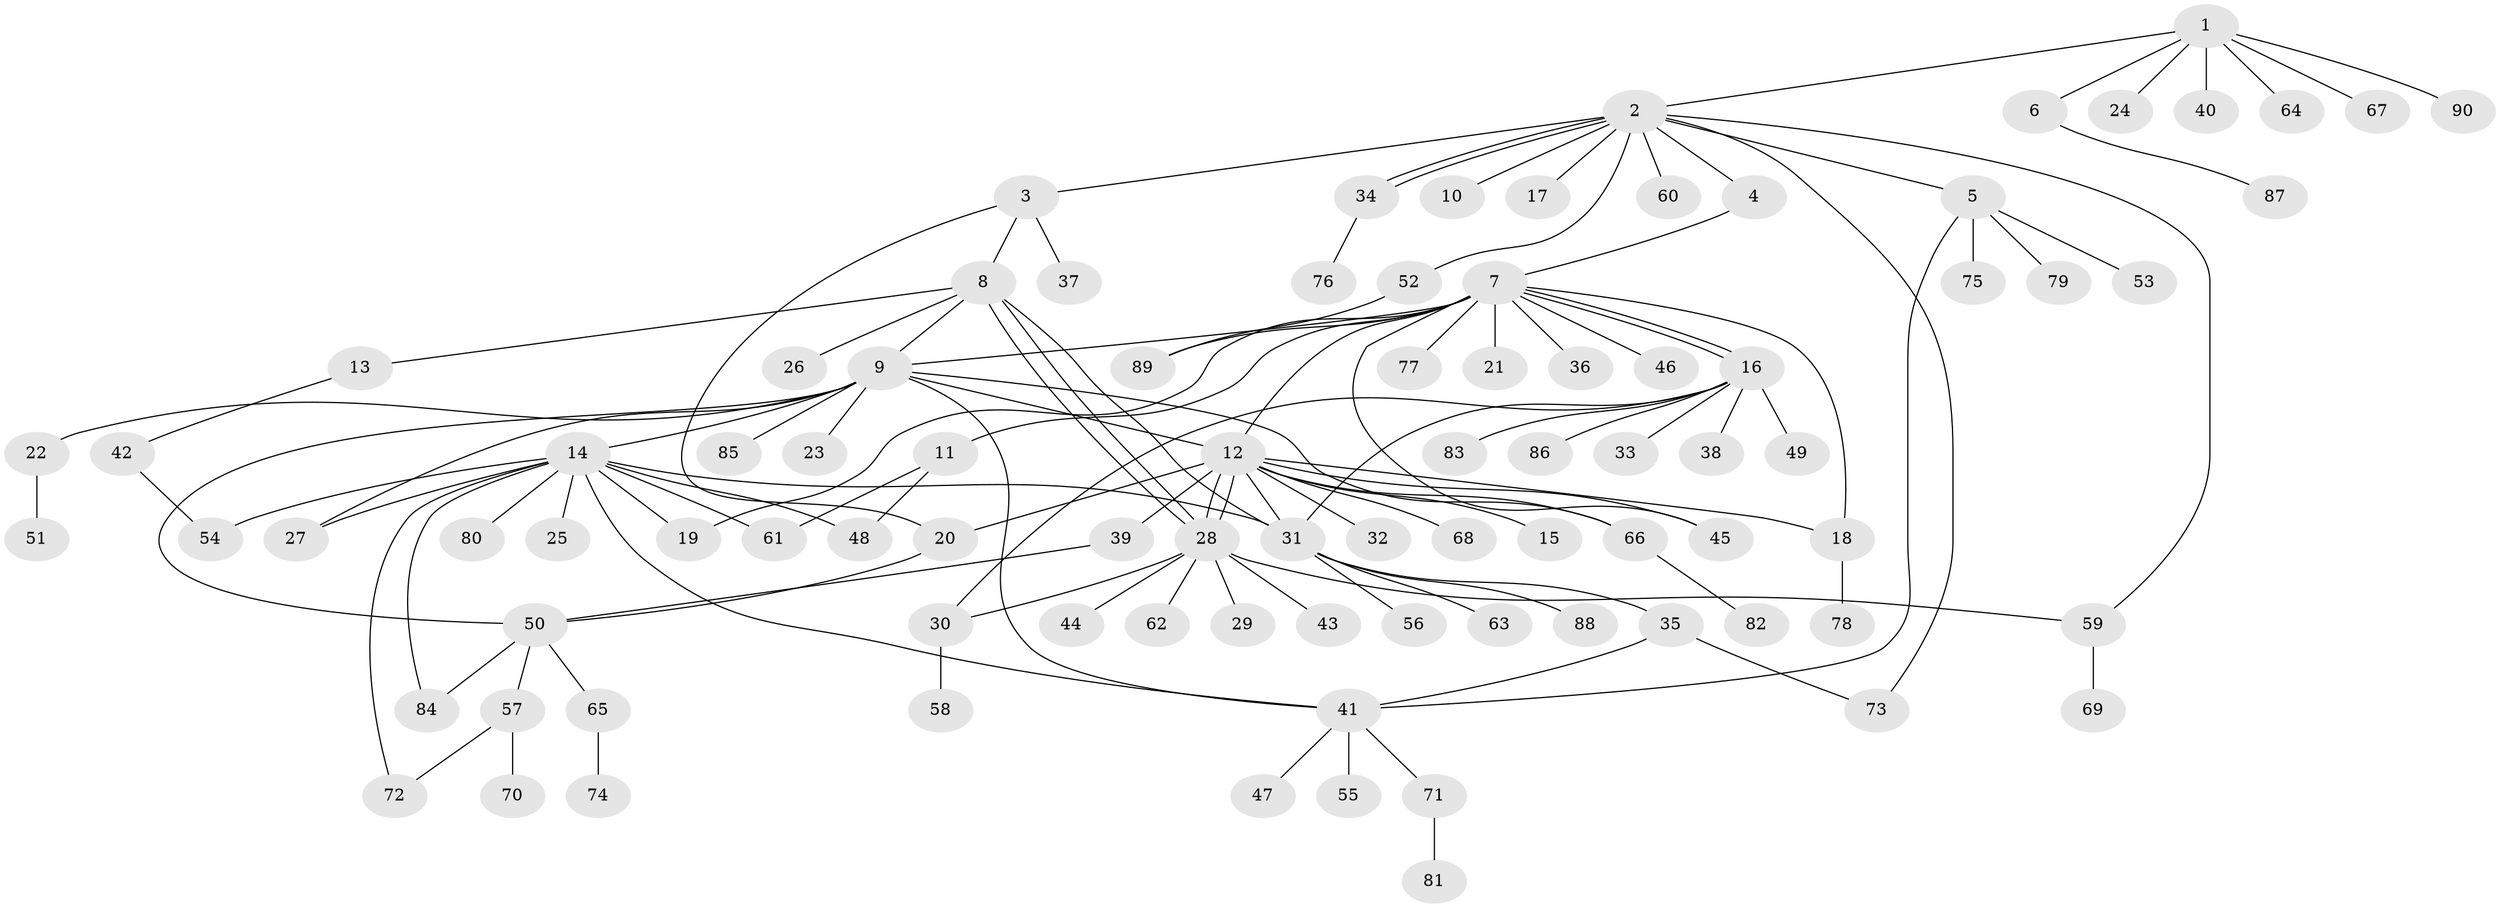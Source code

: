 // Generated by graph-tools (version 1.1) at 2025/35/03/09/25 02:35:38]
// undirected, 90 vertices, 119 edges
graph export_dot {
graph [start="1"]
  node [color=gray90,style=filled];
  1;
  2;
  3;
  4;
  5;
  6;
  7;
  8;
  9;
  10;
  11;
  12;
  13;
  14;
  15;
  16;
  17;
  18;
  19;
  20;
  21;
  22;
  23;
  24;
  25;
  26;
  27;
  28;
  29;
  30;
  31;
  32;
  33;
  34;
  35;
  36;
  37;
  38;
  39;
  40;
  41;
  42;
  43;
  44;
  45;
  46;
  47;
  48;
  49;
  50;
  51;
  52;
  53;
  54;
  55;
  56;
  57;
  58;
  59;
  60;
  61;
  62;
  63;
  64;
  65;
  66;
  67;
  68;
  69;
  70;
  71;
  72;
  73;
  74;
  75;
  76;
  77;
  78;
  79;
  80;
  81;
  82;
  83;
  84;
  85;
  86;
  87;
  88;
  89;
  90;
  1 -- 2;
  1 -- 6;
  1 -- 24;
  1 -- 40;
  1 -- 64;
  1 -- 67;
  1 -- 90;
  2 -- 3;
  2 -- 4;
  2 -- 5;
  2 -- 10;
  2 -- 17;
  2 -- 34;
  2 -- 34;
  2 -- 52;
  2 -- 59;
  2 -- 60;
  2 -- 73;
  3 -- 8;
  3 -- 20;
  3 -- 37;
  4 -- 7;
  5 -- 41;
  5 -- 53;
  5 -- 75;
  5 -- 79;
  6 -- 87;
  7 -- 9;
  7 -- 11;
  7 -- 12;
  7 -- 16;
  7 -- 16;
  7 -- 18;
  7 -- 19;
  7 -- 21;
  7 -- 36;
  7 -- 45;
  7 -- 46;
  7 -- 77;
  7 -- 89;
  8 -- 9;
  8 -- 13;
  8 -- 26;
  8 -- 28;
  8 -- 28;
  8 -- 31;
  9 -- 12;
  9 -- 14;
  9 -- 22;
  9 -- 23;
  9 -- 27;
  9 -- 41;
  9 -- 50;
  9 -- 66;
  9 -- 85;
  11 -- 48;
  11 -- 61;
  12 -- 15;
  12 -- 18;
  12 -- 20;
  12 -- 28;
  12 -- 28;
  12 -- 31;
  12 -- 32;
  12 -- 39;
  12 -- 45;
  12 -- 66;
  12 -- 68;
  13 -- 42;
  14 -- 19;
  14 -- 25;
  14 -- 27;
  14 -- 31;
  14 -- 41;
  14 -- 48;
  14 -- 54;
  14 -- 61;
  14 -- 72;
  14 -- 80;
  14 -- 84;
  16 -- 30;
  16 -- 31;
  16 -- 33;
  16 -- 38;
  16 -- 49;
  16 -- 83;
  16 -- 86;
  18 -- 78;
  20 -- 50;
  22 -- 51;
  28 -- 29;
  28 -- 30;
  28 -- 43;
  28 -- 44;
  28 -- 59;
  28 -- 62;
  30 -- 58;
  31 -- 35;
  31 -- 56;
  31 -- 63;
  31 -- 88;
  34 -- 76;
  35 -- 41;
  35 -- 73;
  39 -- 50;
  41 -- 47;
  41 -- 55;
  41 -- 71;
  42 -- 54;
  50 -- 57;
  50 -- 65;
  50 -- 84;
  52 -- 89;
  57 -- 70;
  57 -- 72;
  59 -- 69;
  65 -- 74;
  66 -- 82;
  71 -- 81;
}
